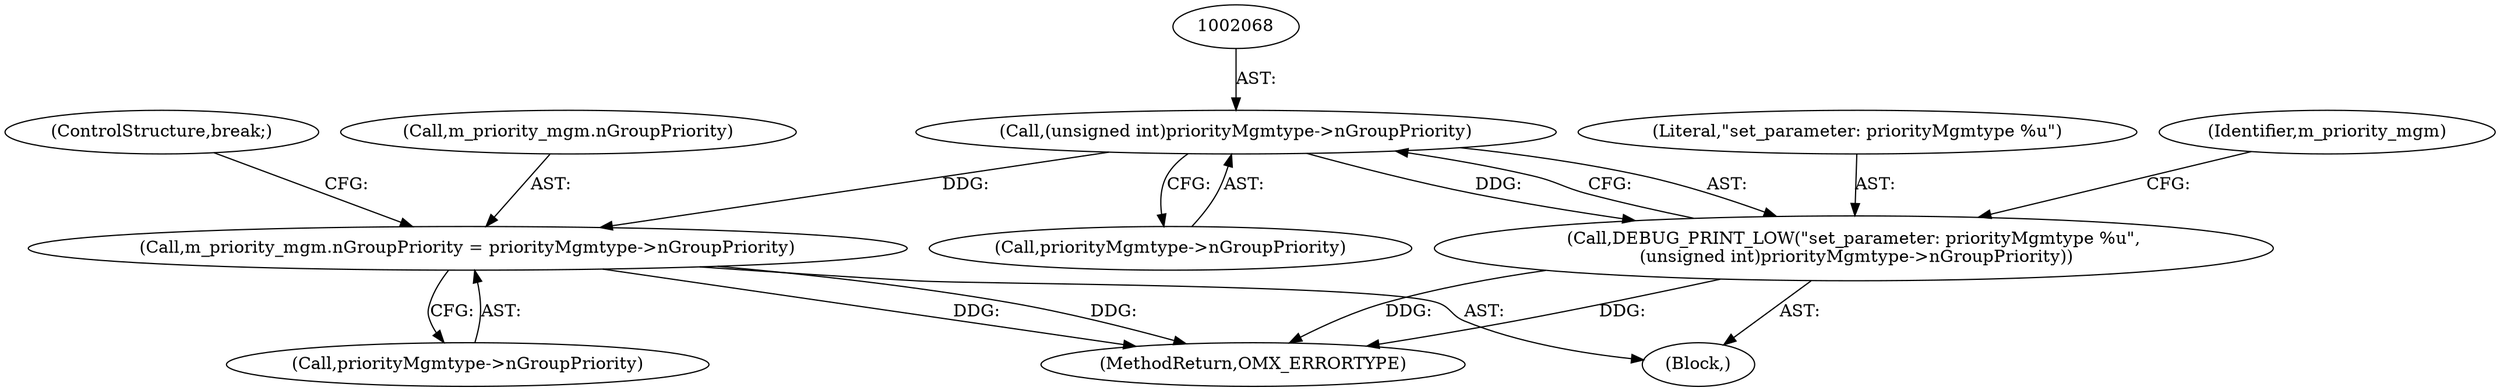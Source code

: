 digraph "0_Android_46e305be6e670a5a0041b0b4861122a0f1aabefa_2@pointer" {
"1002067" [label="(Call,(unsigned int)priorityMgmtype->nGroupPriority)"];
"1002065" [label="(Call,DEBUG_PRINT_LOW(\"set_parameter: priorityMgmtype %u\",\n (unsigned int)priorityMgmtype->nGroupPriority))"];
"1002079" [label="(Call,m_priority_mgm.nGroupPriority = priorityMgmtype->nGroupPriority)"];
"1002080" [label="(Call,m_priority_mgm.nGroupPriority)"];
"1002086" [label="(ControlStructure,break;)"];
"1002066" [label="(Literal,\"set_parameter: priorityMgmtype %u\")"];
"1002079" [label="(Call,m_priority_mgm.nGroupPriority = priorityMgmtype->nGroupPriority)"];
"1002069" [label="(Call,priorityMgmtype->nGroupPriority)"];
"1003102" [label="(MethodReturn,OMX_ERRORTYPE)"];
"1002067" [label="(Call,(unsigned int)priorityMgmtype->nGroupPriority)"];
"1002074" [label="(Identifier,m_priority_mgm)"];
"1002065" [label="(Call,DEBUG_PRINT_LOW(\"set_parameter: priorityMgmtype %u\",\n (unsigned int)priorityMgmtype->nGroupPriority))"];
"1002039" [label="(Block,)"];
"1002083" [label="(Call,priorityMgmtype->nGroupPriority)"];
"1002067" -> "1002065"  [label="AST: "];
"1002067" -> "1002069"  [label="CFG: "];
"1002068" -> "1002067"  [label="AST: "];
"1002069" -> "1002067"  [label="AST: "];
"1002065" -> "1002067"  [label="CFG: "];
"1002067" -> "1002065"  [label="DDG: "];
"1002067" -> "1002079"  [label="DDG: "];
"1002065" -> "1002039"  [label="AST: "];
"1002066" -> "1002065"  [label="AST: "];
"1002074" -> "1002065"  [label="CFG: "];
"1002065" -> "1003102"  [label="DDG: "];
"1002065" -> "1003102"  [label="DDG: "];
"1002079" -> "1002039"  [label="AST: "];
"1002079" -> "1002083"  [label="CFG: "];
"1002080" -> "1002079"  [label="AST: "];
"1002083" -> "1002079"  [label="AST: "];
"1002086" -> "1002079"  [label="CFG: "];
"1002079" -> "1003102"  [label="DDG: "];
"1002079" -> "1003102"  [label="DDG: "];
}
